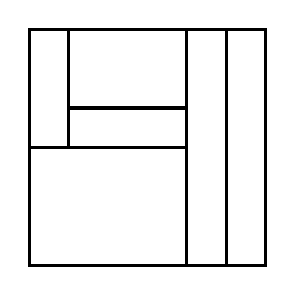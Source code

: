 \begin{tikzpicture}[very thick, scale=.5]
    \draw (0,3) rectangle (1,6);
    \draw (1,4) rectangle (4,6);
    \draw (1,3) rectangle (4,4);
    \draw (0,0) rectangle (4,3);
    \draw (4,0) rectangle (5,6);
    \draw (5,0) rectangle (6,6);
\end{tikzpicture}
